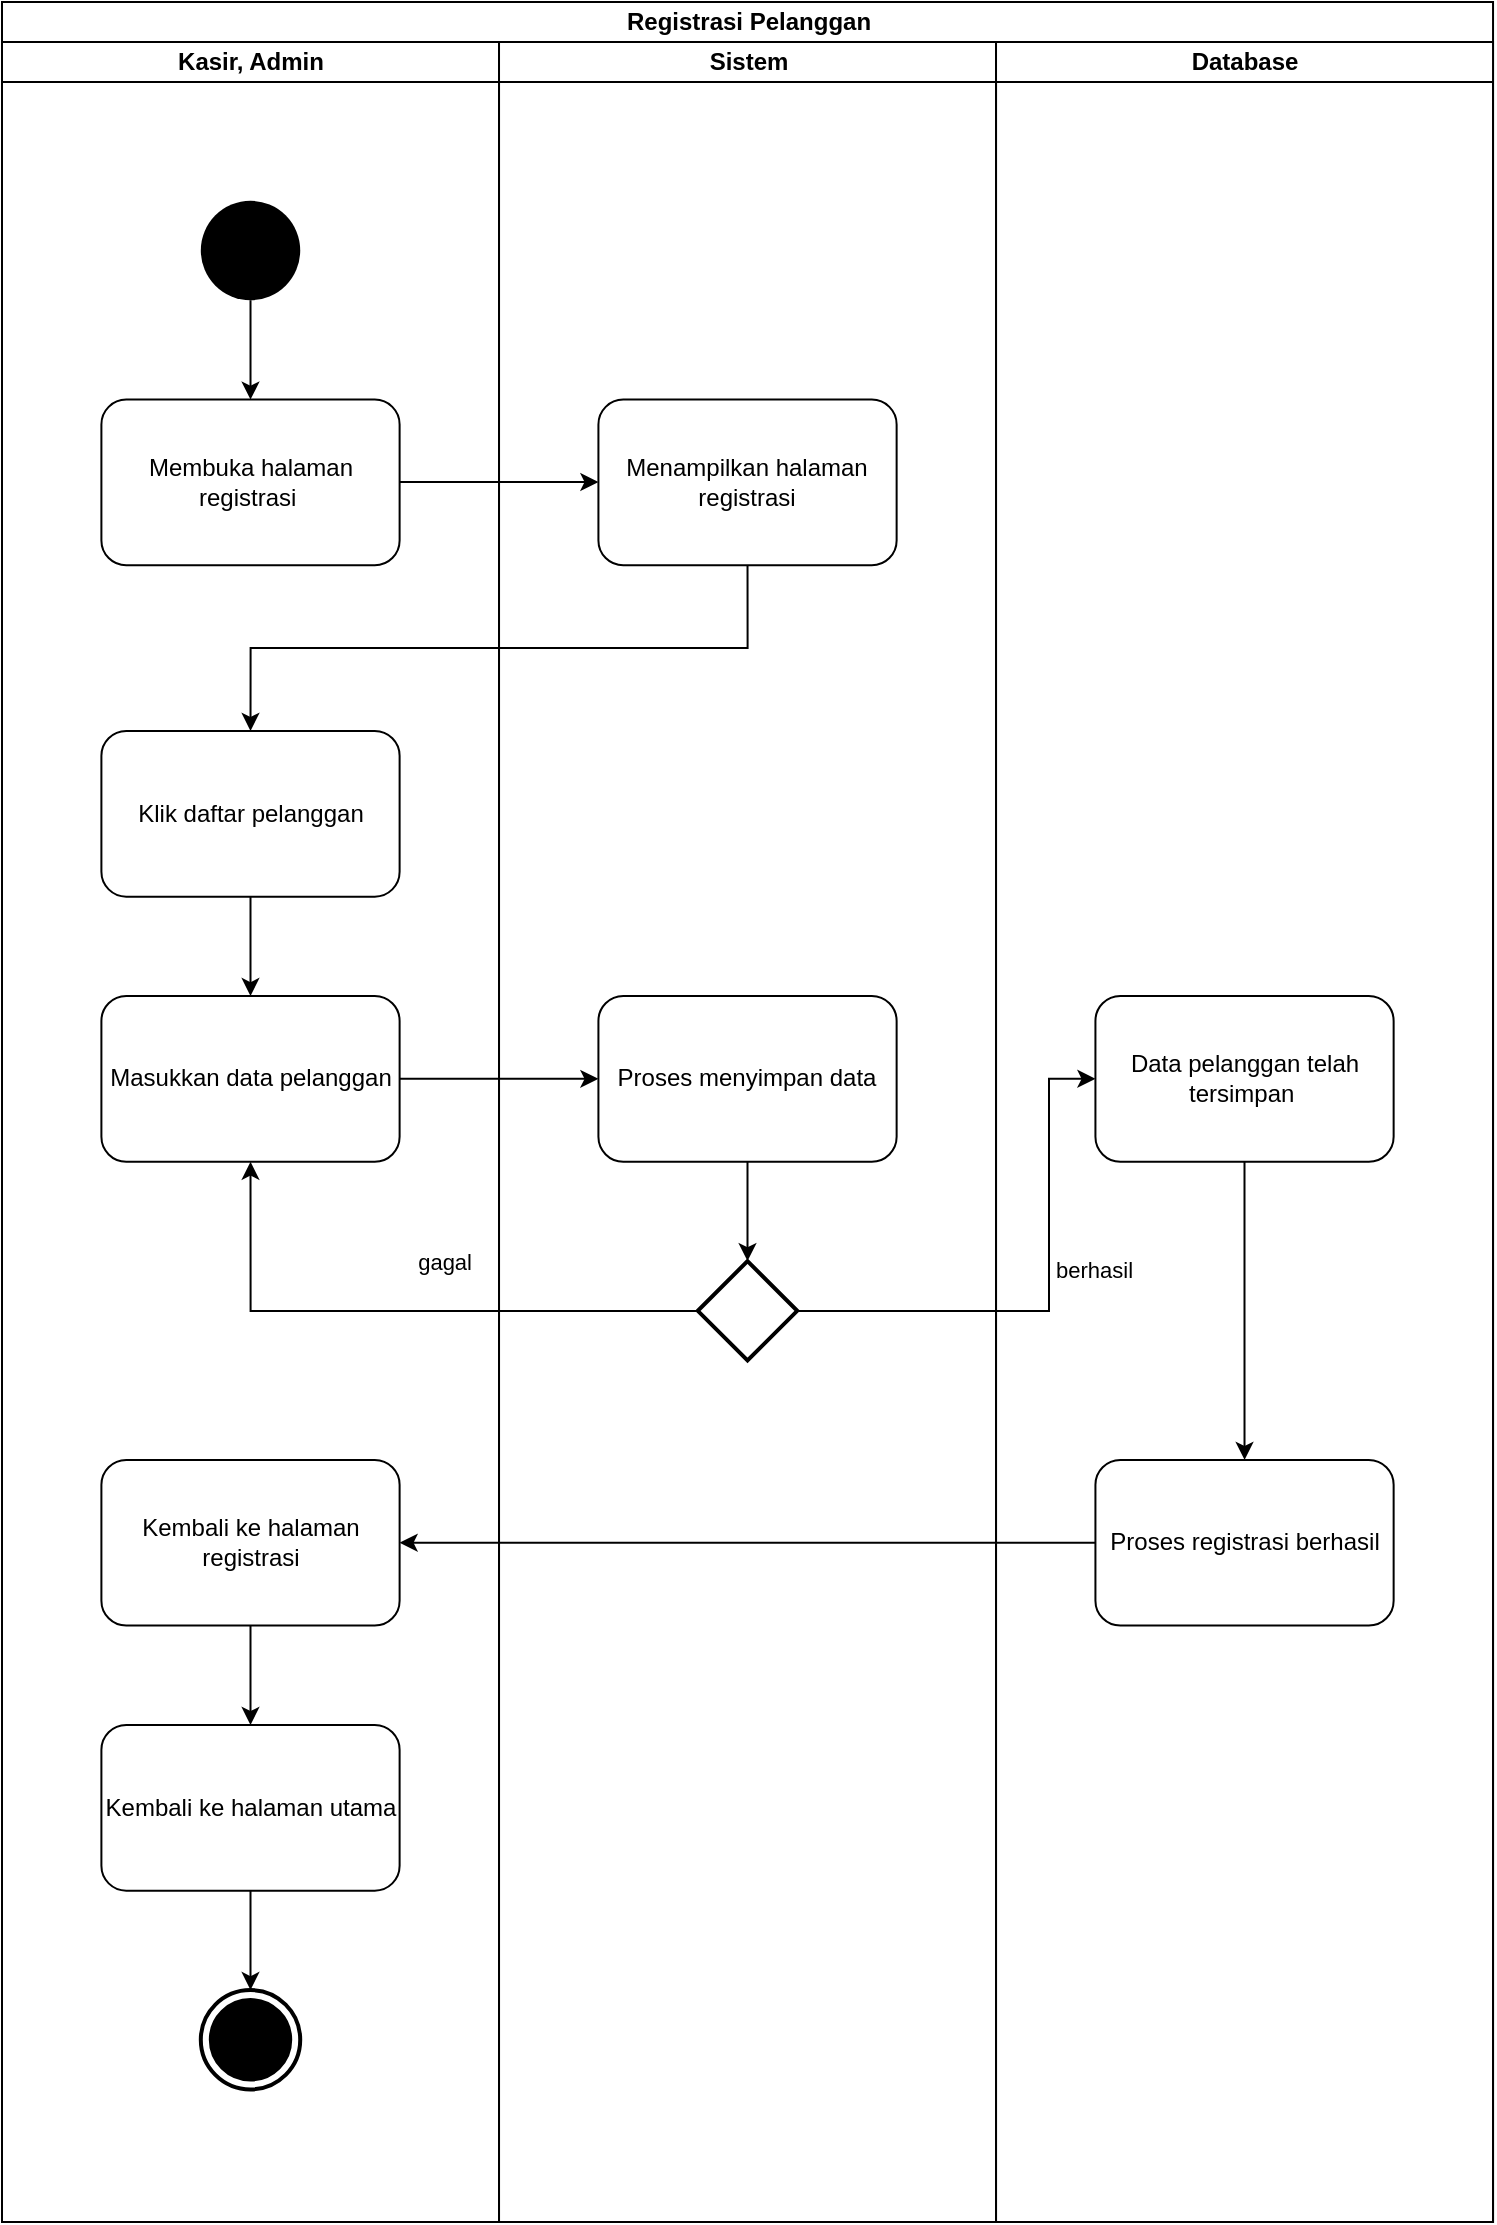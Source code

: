<mxfile version="13.9.9" type="device"><diagram name="registrasi_pelanggan" id="1A_xBHRNU3QPpHAjnbIM"><mxGraphModel dx="1220" dy="723" grid="1" gridSize="10" guides="1" tooltips="1" connect="1" arrows="1" fold="1" page="1" pageScale="1" pageWidth="827" pageHeight="1169" math="0" shadow="0"><root><mxCell id="3eSPJItgNWWyr6Ov3KSO-0"/><mxCell id="3eSPJItgNWWyr6Ov3KSO-1" parent="3eSPJItgNWWyr6Ov3KSO-0"/><mxCell id="Dt0bg0exKegcHkMAH3gf-0" value="" style="group" parent="3eSPJItgNWWyr6Ov3KSO-1" vertex="1" connectable="0"><mxGeometry x="41" y="29" width="745.52" height="1110" as="geometry"/></mxCell><mxCell id="3eSPJItgNWWyr6Ov3KSO-2" value="Registrasi Pelanggan" style="swimlane;html=1;childLayout=stackLayout;resizeParent=1;resizeParentMax=0;startSize=20;container=0;" parent="Dt0bg0exKegcHkMAH3gf-0" vertex="1"><mxGeometry width="745.52" height="1110" as="geometry"/></mxCell><mxCell id="3eSPJItgNWWyr6Ov3KSO-3" value="Kasir, Admin" style="swimlane;html=1;startSize=20;container=0;" parent="Dt0bg0exKegcHkMAH3gf-0" vertex="1"><mxGeometry y="20" width="248.51" height="1090" as="geometry"/></mxCell><mxCell id="3eSPJItgNWWyr6Ov3KSO-11" value="Sistem" style="swimlane;html=1;startSize=20;container=0;" parent="Dt0bg0exKegcHkMAH3gf-0" vertex="1"><mxGeometry x="248.51" y="20" width="248.51" height="1090" as="geometry"/></mxCell><mxCell id="3eSPJItgNWWyr6Ov3KSO-13" value="Database" style="swimlane;html=1;startSize=20;container=0;" parent="Dt0bg0exKegcHkMAH3gf-0" vertex="1"><mxGeometry x="497.01" y="20" width="248.51" height="1090" as="geometry"/></mxCell><mxCell id="3eSPJItgNWWyr6Ov3KSO-5" value="" style="ellipse;fillColor=#000000;strokeColor=none;container=0;" parent="Dt0bg0exKegcHkMAH3gf-0" vertex="1"><mxGeometry x="99.403" y="99.403" width="49.701" height="49.701" as="geometry"/></mxCell><mxCell id="3eSPJItgNWWyr6Ov3KSO-6" value="Membuka halaman registrasi&amp;nbsp;" style="shape=rect;html=1;rounded=1;whiteSpace=wrap;align=center;container=0;" parent="Dt0bg0exKegcHkMAH3gf-0" vertex="1"><mxGeometry x="49.701" y="198.806" width="149.104" height="82.836" as="geometry"/></mxCell><mxCell id="3eSPJItgNWWyr6Ov3KSO-4" style="edgeStyle=elbowEdgeStyle;rounded=0;orthogonalLoop=1;jettySize=auto;elbow=vertical;html=1;entryX=0.5;entryY=0;entryDx=0;entryDy=0;shadow=0;align=center;" parent="Dt0bg0exKegcHkMAH3gf-0" source="3eSPJItgNWWyr6Ov3KSO-5" target="3eSPJItgNWWyr6Ov3KSO-6" edge="1"><mxGeometry y="33.134" as="geometry"/></mxCell><mxCell id="3eSPJItgNWWyr6Ov3KSO-24" value="Klik daftar pelanggan" style="shape=rect;html=1;rounded=1;whiteSpace=wrap;align=center;container=0;" parent="Dt0bg0exKegcHkMAH3gf-0" vertex="1"><mxGeometry x="49.701" y="364.478" width="149.104" height="82.836" as="geometry"/></mxCell><mxCell id="3eSPJItgNWWyr6Ov3KSO-26" value="Masukkan data pelanggan" style="shape=rect;html=1;rounded=1;whiteSpace=wrap;align=center;container=0;" parent="Dt0bg0exKegcHkMAH3gf-0" vertex="1"><mxGeometry x="49.701" y="497.015" width="149.104" height="82.836" as="geometry"/></mxCell><mxCell id="3eSPJItgNWWyr6Ov3KSO-27" style="edgeStyle=orthogonalEdgeStyle;rounded=0;orthogonalLoop=1;jettySize=auto;html=1;entryX=0.5;entryY=0;entryDx=0;entryDy=0;" parent="Dt0bg0exKegcHkMAH3gf-0" source="3eSPJItgNWWyr6Ov3KSO-24" target="3eSPJItgNWWyr6Ov3KSO-26" edge="1"><mxGeometry y="33.134" as="geometry"/></mxCell><mxCell id="TfkkqDxh5N4lCAqwp30y-6" value="Kembali ke halaman utama" style="shape=rect;html=1;rounded=1;whiteSpace=wrap;align=center;container=0;" parent="Dt0bg0exKegcHkMAH3gf-0" vertex="1"><mxGeometry x="49.701" y="861.493" width="149.104" height="82.836" as="geometry"/></mxCell><mxCell id="0xZTyd-jC5if3-25S4cX-0" value="" style="html=1;shape=mxgraph.sysml.actFinal;strokeWidth=2;verticalLabelPosition=bottom;verticalAlignment=top;glass=1;container=0;" parent="Dt0bg0exKegcHkMAH3gf-0" vertex="1"><mxGeometry x="99.403" y="994.03" width="49.701" height="49.701" as="geometry"/></mxCell><mxCell id="0xZTyd-jC5if3-25S4cX-1" style="edgeStyle=orthogonalEdgeStyle;rounded=0;orthogonalLoop=1;jettySize=auto;html=1;entryX=0.5;entryY=0;entryDx=0;entryDy=0;entryPerimeter=0;align=left;" parent="Dt0bg0exKegcHkMAH3gf-0" source="TfkkqDxh5N4lCAqwp30y-6" target="0xZTyd-jC5if3-25S4cX-0" edge="1"><mxGeometry y="33.134" as="geometry"/></mxCell><mxCell id="TfkkqDxh5N4lCAqwp30y-4" value="Kembali ke halaman registrasi" style="shape=rect;html=1;rounded=1;whiteSpace=wrap;align=center;container=0;" parent="Dt0bg0exKegcHkMAH3gf-0" vertex="1"><mxGeometry x="49.701" y="728.955" width="149.104" height="82.836" as="geometry"/></mxCell><mxCell id="TfkkqDxh5N4lCAqwp30y-7" style="edgeStyle=orthogonalEdgeStyle;rounded=0;orthogonalLoop=1;jettySize=auto;html=1;entryX=0.5;entryY=0;entryDx=0;entryDy=0;align=left;" parent="Dt0bg0exKegcHkMAH3gf-0" source="TfkkqDxh5N4lCAqwp30y-4" target="TfkkqDxh5N4lCAqwp30y-6" edge="1"><mxGeometry y="33.134" as="geometry"/></mxCell><mxCell id="3eSPJItgNWWyr6Ov3KSO-12" value="Menampilkan halaman registrasi" style="shape=rect;html=1;rounded=1;whiteSpace=wrap;align=center;container=0;" parent="Dt0bg0exKegcHkMAH3gf-0" vertex="1"><mxGeometry x="298.208" y="198.806" width="149.104" height="82.836" as="geometry"/></mxCell><mxCell id="3eSPJItgNWWyr6Ov3KSO-19" style="edgeStyle=elbowEdgeStyle;rounded=0;orthogonalLoop=1;jettySize=auto;elbow=vertical;html=1;entryX=0;entryY=0.5;entryDx=0;entryDy=0;shadow=0;align=center;" parent="Dt0bg0exKegcHkMAH3gf-0" source="3eSPJItgNWWyr6Ov3KSO-6" target="3eSPJItgNWWyr6Ov3KSO-12" edge="1"><mxGeometry as="geometry"/></mxCell><mxCell id="3eSPJItgNWWyr6Ov3KSO-25" style="edgeStyle=orthogonalEdgeStyle;rounded=0;orthogonalLoop=1;jettySize=auto;html=1;entryX=0.5;entryY=0;entryDx=0;entryDy=0;exitX=0.5;exitY=1;exitDx=0;exitDy=0;" parent="Dt0bg0exKegcHkMAH3gf-0" source="3eSPJItgNWWyr6Ov3KSO-12" target="3eSPJItgNWWyr6Ov3KSO-24" edge="1"><mxGeometry as="geometry"/></mxCell><mxCell id="3eSPJItgNWWyr6Ov3KSO-28" value="Proses menyimpan data" style="shape=rect;html=1;rounded=1;whiteSpace=wrap;align=center;container=0;" parent="Dt0bg0exKegcHkMAH3gf-0" vertex="1"><mxGeometry x="298.208" y="497.015" width="149.104" height="82.836" as="geometry"/></mxCell><mxCell id="3eSPJItgNWWyr6Ov3KSO-29" style="edgeStyle=orthogonalEdgeStyle;rounded=0;orthogonalLoop=1;jettySize=auto;html=1;entryX=0;entryY=0.5;entryDx=0;entryDy=0;" parent="Dt0bg0exKegcHkMAH3gf-0" source="3eSPJItgNWWyr6Ov3KSO-26" target="3eSPJItgNWWyr6Ov3KSO-28" edge="1"><mxGeometry as="geometry"/></mxCell><mxCell id="zDS4gVOxZBYRPPsdQcOG-0" value="" style="strokeWidth=2;html=1;shape=mxgraph.flowchart.decision;whiteSpace=wrap;glass=1;container=0;" parent="Dt0bg0exKegcHkMAH3gf-0" vertex="1"><mxGeometry x="347.909" y="629.552" width="49.701" height="49.701" as="geometry"/></mxCell><mxCell id="zDS4gVOxZBYRPPsdQcOG-2" value="gagal" style="edgeStyle=orthogonalEdgeStyle;rounded=0;orthogonalLoop=1;jettySize=auto;html=1;entryX=0.5;entryY=1;entryDx=0;entryDy=0;verticalAlign=top;align=right;" parent="Dt0bg0exKegcHkMAH3gf-0" source="zDS4gVOxZBYRPPsdQcOG-0" target="3eSPJItgNWWyr6Ov3KSO-26" edge="1"><mxGeometry as="geometry"/></mxCell><mxCell id="zDS4gVOxZBYRPPsdQcOG-1" style="edgeStyle=orthogonalEdgeStyle;rounded=0;orthogonalLoop=1;jettySize=auto;html=1;entryX=0.5;entryY=0;entryDx=0;entryDy=0;entryPerimeter=0;" parent="Dt0bg0exKegcHkMAH3gf-0" source="3eSPJItgNWWyr6Ov3KSO-28" target="zDS4gVOxZBYRPPsdQcOG-0" edge="1"><mxGeometry x="248.507" y="33.134" as="geometry"/></mxCell><mxCell id="TfkkqDxh5N4lCAqwp30y-0" value="Data pelanggan telah tersimpan&amp;nbsp;" style="shape=rect;html=1;rounded=1;whiteSpace=wrap;align=center;container=0;" parent="Dt0bg0exKegcHkMAH3gf-0" vertex="1"><mxGeometry x="546.715" y="497.015" width="149.104" height="82.836" as="geometry"/></mxCell><mxCell id="TfkkqDxh5N4lCAqwp30y-1" value="" style="edgeStyle=orthogonalEdgeStyle;rounded=0;orthogonalLoop=1;jettySize=auto;html=1;entryX=0;entryY=0.5;entryDx=0;entryDy=0;align=left;verticalAlign=top;" parent="Dt0bg0exKegcHkMAH3gf-0" source="zDS4gVOxZBYRPPsdQcOG-0" target="TfkkqDxh5N4lCAqwp30y-0" edge="1"><mxGeometry as="geometry"><Array as="points"><mxPoint x="523.521" y="654.403"/><mxPoint x="523.521" y="538.433"/></Array></mxGeometry></mxCell><mxCell id="EVdUfo4TgLKbaGo2Bafa-0" value="berhasil" style="edgeLabel;html=1;align=left;verticalAlign=middle;resizable=0;points=[];" vertex="1" connectable="0" parent="TfkkqDxh5N4lCAqwp30y-1"><mxGeometry relative="1" as="geometry"><mxPoint x="1" y="-14" as="offset"/></mxGeometry></mxCell><mxCell id="TfkkqDxh5N4lCAqwp30y-2" value="Proses registrasi berhasil" style="shape=rect;html=1;rounded=1;whiteSpace=wrap;align=center;container=0;" parent="Dt0bg0exKegcHkMAH3gf-0" vertex="1"><mxGeometry x="546.715" y="728.955" width="149.104" height="82.836" as="geometry"/></mxCell><mxCell id="TfkkqDxh5N4lCAqwp30y-5" style="edgeStyle=orthogonalEdgeStyle;rounded=0;orthogonalLoop=1;jettySize=auto;html=1;entryX=1;entryY=0.5;entryDx=0;entryDy=0;align=left;" parent="Dt0bg0exKegcHkMAH3gf-0" source="TfkkqDxh5N4lCAqwp30y-2" target="TfkkqDxh5N4lCAqwp30y-4" edge="1"><mxGeometry as="geometry"/></mxCell><mxCell id="TfkkqDxh5N4lCAqwp30y-3" style="edgeStyle=orthogonalEdgeStyle;rounded=0;orthogonalLoop=1;jettySize=auto;html=1;entryX=0.5;entryY=0;entryDx=0;entryDy=0;align=left;" parent="Dt0bg0exKegcHkMAH3gf-0" source="TfkkqDxh5N4lCAqwp30y-0" target="TfkkqDxh5N4lCAqwp30y-2" edge="1"><mxGeometry x="497.013" y="33.134" as="geometry"/></mxCell></root></mxGraphModel></diagram></mxfile>